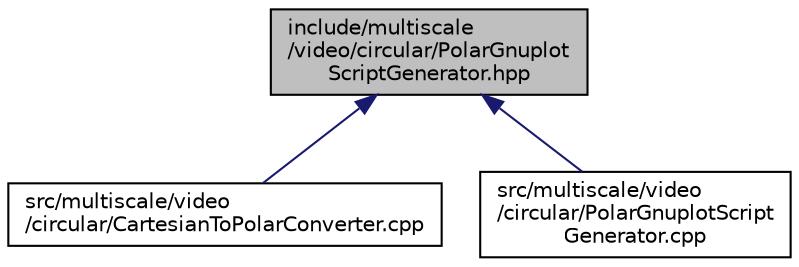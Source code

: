 digraph "include/multiscale/video/circular/PolarGnuplotScriptGenerator.hpp"
{
  edge [fontname="Helvetica",fontsize="10",labelfontname="Helvetica",labelfontsize="10"];
  node [fontname="Helvetica",fontsize="10",shape=record];
  Node1 [label="include/multiscale\l/video/circular/PolarGnuplot\lScriptGenerator.hpp",height=0.2,width=0.4,color="black", fillcolor="grey75", style="filled" fontcolor="black"];
  Node1 -> Node2 [dir="back",color="midnightblue",fontsize="10",style="solid",fontname="Helvetica"];
  Node2 [label="src/multiscale/video\l/circular/CartesianToPolarConverter.cpp",height=0.2,width=0.4,color="black", fillcolor="white", style="filled",URL="$CartesianToPolarConverter_8cpp.html"];
  Node1 -> Node3 [dir="back",color="midnightblue",fontsize="10",style="solid",fontname="Helvetica"];
  Node3 [label="src/multiscale/video\l/circular/PolarGnuplotScript\lGenerator.cpp",height=0.2,width=0.4,color="black", fillcolor="white", style="filled",URL="$PolarGnuplotScriptGenerator_8cpp.html"];
}
